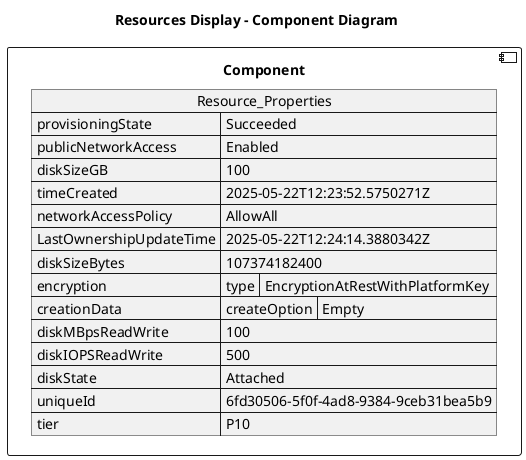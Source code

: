 @startuml

title Resources Display - Component Diagram

component Component {

json  Resource_Properties {
  "provisioningState": "Succeeded",
  "publicNetworkAccess": "Enabled",
  "diskSizeGB": 100,
  "timeCreated": "2025-05-22T12:23:52.5750271Z",
  "networkAccessPolicy": "AllowAll",
  "LastOwnershipUpdateTime": "2025-05-22T12:24:14.3880342Z",
  "diskSizeBytes": 107374182400,
  "encryption": {
    "type": "EncryptionAtRestWithPlatformKey"
  },
  "creationData": {
    "createOption": "Empty"
  },
  "diskMBpsReadWrite": 100,
  "diskIOPSReadWrite": 500,
  "diskState": "Attached",
  "uniqueId": "6fd30506-5f0f-4ad8-9384-9ceb31bea5b9",
  "tier": "P10"
}
}
@enduml
